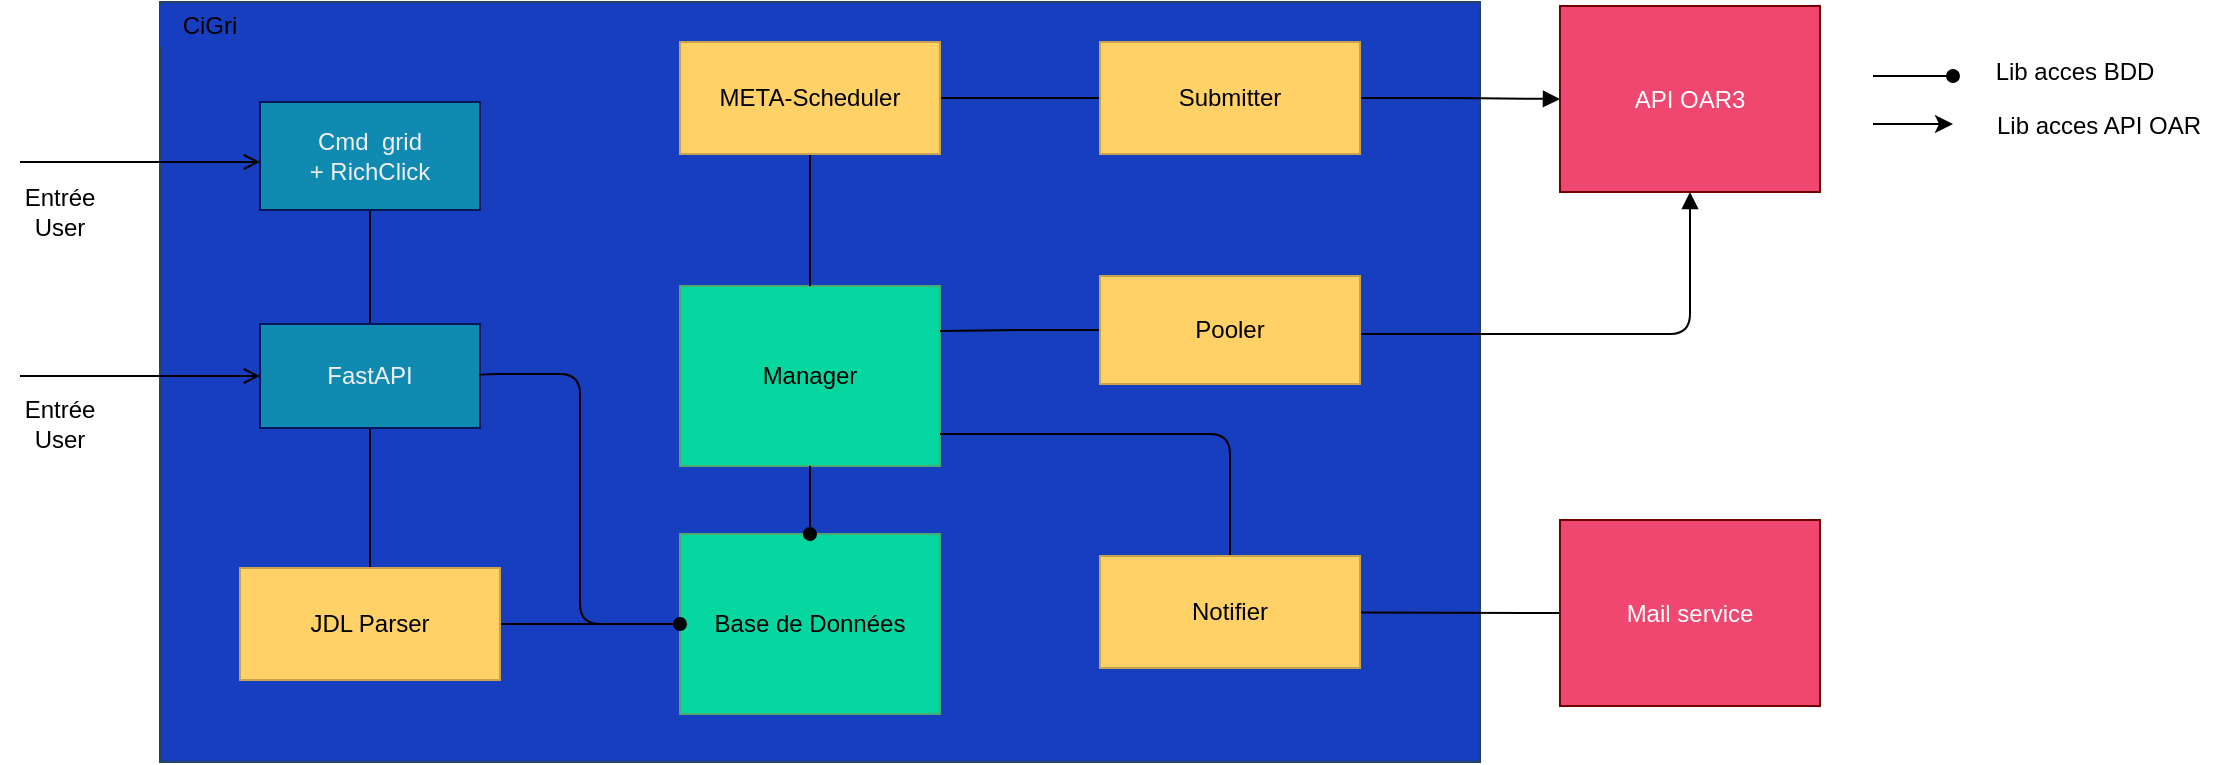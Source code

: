<mxfile>
    <diagram name="Page-1" id="lX3twSQKGP3NPyZ5zAtj">
        <mxGraphModel dx="2000" dy="793" grid="1" gridSize="10" guides="1" tooltips="1" connect="1" arrows="1" fold="1" page="1" pageScale="1" pageWidth="827" pageHeight="1169" math="0" shadow="0">
            <root>
                <mxCell id="0"/>
                <mxCell id="1" parent="0"/>
                <mxCell id="27" value="" style="rounded=0;whiteSpace=wrap;html=1;fillColor=#173EBF;strokeColor=#23445d;" parent="1" vertex="1">
                    <mxGeometry x="-490" y="394" width="660" height="380" as="geometry"/>
                </mxCell>
                <mxCell id="10" style="edgeStyle=none;html=1;" parent="1" edge="1">
                    <mxGeometry relative="1" as="geometry">
                        <mxPoint x="274.377" y="452.668" as="sourcePoint"/>
                    </mxGeometry>
                </mxCell>
                <mxCell id="102" style="edgeStyle=none;html=1;exitX=0.5;exitY=0;exitDx=0;exitDy=0;entryX=0.5;entryY=1;entryDx=0;entryDy=0;endArrow=none;endFill=0;" parent="1" source="29" target="47" edge="1">
                    <mxGeometry relative="1" as="geometry"/>
                </mxCell>
                <mxCell id="29" value="&lt;span style=&quot;color: rgb(240, 240, 240);&quot;&gt;Cmd&amp;nbsp; grid&lt;/span&gt;&lt;br style=&quot;color: rgb(240, 240, 240);&quot;&gt;&lt;span style=&quot;color: rgb(240, 240, 240);&quot;&gt;+&amp;nbsp;RichClick&lt;/span&gt;" style="rounded=0;whiteSpace=wrap;html=1;fillColor=#118ab2;fontColor=#ffffff;strokeColor=#0A1657;" parent="1" vertex="1">
                    <mxGeometry x="-440" y="444" width="110" height="54" as="geometry"/>
                </mxCell>
                <mxCell id="30" value="&lt;font color=&quot;#000000&quot;&gt;Manager&lt;br&gt;&lt;/font&gt;" style="rounded=0;whiteSpace=wrap;html=1;fillColor=#06d6a0;fontColor=#ffffff;strokeColor=#4ca974;" parent="1" vertex="1">
                    <mxGeometry x="-230" y="536" width="130" height="90" as="geometry"/>
                </mxCell>
                <mxCell id="53" style="edgeStyle=orthogonalEdgeStyle;html=1;fontColor=#000000;endArrow=none;endFill=0;" parent="1" source="31" target="52" edge="1">
                    <mxGeometry relative="1" as="geometry"/>
                </mxCell>
                <mxCell id="96" style="edgeStyle=orthogonalEdgeStyle;html=1;exitX=0.5;exitY=1;exitDx=0;exitDy=0;endArrow=none;endFill=0;" parent="1" source="31" target="30" edge="1">
                    <mxGeometry relative="1" as="geometry"/>
                </mxCell>
                <mxCell id="31" value="&lt;font color=&quot;#000000&quot;&gt;META-Scheduler&lt;/font&gt;" style="rounded=0;whiteSpace=wrap;html=1;fillColor=#ffd166;fontColor=#ffffff;strokeColor=#C7A350;" parent="1" vertex="1">
                    <mxGeometry x="-230" y="414" width="130" height="56" as="geometry"/>
                </mxCell>
                <mxCell id="42" value="" style="endArrow=open;html=1;endFill=0;" parent="1" edge="1">
                    <mxGeometry width="50" height="50" relative="1" as="geometry">
                        <mxPoint x="-560" y="474" as="sourcePoint"/>
                        <mxPoint x="-440" y="474" as="targetPoint"/>
                    </mxGeometry>
                </mxCell>
                <mxCell id="43" value="Entrée&lt;br&gt;User" style="text;html=1;strokeColor=none;fillColor=none;align=center;verticalAlign=middle;whiteSpace=wrap;rounded=0;" parent="1" vertex="1">
                    <mxGeometry x="-570" y="484" width="60" height="30" as="geometry"/>
                </mxCell>
                <mxCell id="44" value="" style="endArrow=open;html=1;endFill=0;" parent="1" edge="1">
                    <mxGeometry width="50" height="50" relative="1" as="geometry">
                        <mxPoint x="-560" y="581" as="sourcePoint"/>
                        <mxPoint x="-440" y="581" as="targetPoint"/>
                    </mxGeometry>
                </mxCell>
                <mxCell id="45" value="Entrée&lt;br&gt;User" style="text;html=1;strokeColor=none;fillColor=none;align=center;verticalAlign=middle;whiteSpace=wrap;rounded=0;" parent="1" vertex="1">
                    <mxGeometry x="-570" y="590" width="60" height="30" as="geometry"/>
                </mxCell>
                <mxCell id="103" style="edgeStyle=none;html=1;exitX=0.5;exitY=0;exitDx=0;exitDy=0;entryX=0.5;entryY=1;entryDx=0;entryDy=0;endArrow=none;endFill=0;" parent="1" source="47" target="85" edge="1">
                    <mxGeometry relative="1" as="geometry"/>
                </mxCell>
                <mxCell id="47" value="&lt;font color=&quot;#f0f0f0&quot;&gt;FastAPI&lt;/font&gt;" style="rounded=0;whiteSpace=wrap;html=1;fillColor=#118ab2;fontColor=#ffffff;strokeColor=#0A1657;" parent="1" vertex="1">
                    <mxGeometry x="-440" y="555" width="110" height="52" as="geometry"/>
                </mxCell>
                <mxCell id="74" style="edgeStyle=orthogonalEdgeStyle;html=1;fontColor=#FFFFFF;endArrow=block;endFill=1;" parent="1" source="52" target="73" edge="1">
                    <mxGeometry relative="1" as="geometry"/>
                </mxCell>
                <mxCell id="52" value="&lt;font color=&quot;#000000&quot;&gt;Submitter&lt;/font&gt;" style="rounded=0;whiteSpace=wrap;html=1;fillColor=#ffd166;fontColor=#ffffff;strokeColor=#C7A350;" parent="1" vertex="1">
                    <mxGeometry x="-20" y="414" width="130" height="56" as="geometry"/>
                </mxCell>
                <mxCell id="58" style="edgeStyle=orthogonalEdgeStyle;html=1;fontColor=#000000;endArrow=none;endFill=0;entryX=1;entryY=0.25;entryDx=0;entryDy=0;" parent="1" source="54" target="30" edge="1">
                    <mxGeometry relative="1" as="geometry"/>
                </mxCell>
                <mxCell id="59" style="edgeStyle=orthogonalEdgeStyle;html=1;fontColor=#000000;endArrow=none;endFill=0;" parent="1" source="30" target="57" edge="1">
                    <mxGeometry relative="1" as="geometry">
                        <Array as="points">
                            <mxPoint x="45" y="610"/>
                        </Array>
                    </mxGeometry>
                </mxCell>
                <mxCell id="75" style="edgeStyle=orthogonalEdgeStyle;html=1;entryX=0.5;entryY=1;entryDx=0;entryDy=0;fontColor=#FFFFFF;endArrow=block;endFill=1;" parent="1" source="54" target="73" edge="1">
                    <mxGeometry relative="1" as="geometry">
                        <Array as="points">
                            <mxPoint x="275" y="560"/>
                        </Array>
                    </mxGeometry>
                </mxCell>
                <mxCell id="54" value="Pooler" style="whiteSpace=wrap;html=1;fillColor=#FFD166;strokeColor=#C7A350;fontColor=#000000;" parent="1" vertex="1">
                    <mxGeometry x="-20" y="531" width="130" height="54" as="geometry"/>
                </mxCell>
                <mxCell id="111" style="edgeStyle=none;html=1;entryX=0;entryY=0.5;entryDx=0;entryDy=0;endArrow=none;endFill=0;" edge="1" parent="1" source="57" target="110">
                    <mxGeometry relative="1" as="geometry"/>
                </mxCell>
                <mxCell id="57" value="Notifier" style="whiteSpace=wrap;html=1;fillColor=#FFD166;strokeColor=#C7A350;fontColor=#000000;" parent="1" vertex="1">
                    <mxGeometry x="-20" y="671" width="130" height="56" as="geometry"/>
                </mxCell>
                <mxCell id="73" value="&lt;font&gt;API OAR3&lt;/font&gt;" style="rounded=0;whiteSpace=wrap;html=1;fillColor=#EF476F;fontColor=#FFFFFF;strokeColor=#6F0000;" parent="1" vertex="1">
                    <mxGeometry x="210" y="396" width="130" height="93" as="geometry"/>
                </mxCell>
                <mxCell id="109" style="edgeStyle=none;html=1;exitX=1;exitY=0.5;exitDx=0;exitDy=0;entryX=0;entryY=0.5;entryDx=0;entryDy=0;endArrow=none;endFill=0;" parent="1" source="85" target="99" edge="1">
                    <mxGeometry relative="1" as="geometry"/>
                </mxCell>
                <mxCell id="85" value="&lt;font color=&quot;#000000&quot;&gt;JDL Parser&lt;/font&gt;" style="rounded=0;whiteSpace=wrap;html=1;fillColor=#ffd166;fontColor=#ffffff;strokeColor=#C7A350;" parent="1" vertex="1">
                    <mxGeometry x="-450" y="677" width="130" height="56" as="geometry"/>
                </mxCell>
                <mxCell id="87" style="edgeStyle=orthogonalEdgeStyle;html=1;fontColor=#000000;endArrow=oval;endFill=1;" parent="1" edge="1">
                    <mxGeometry relative="1" as="geometry">
                        <mxPoint x="366.5" y="431" as="sourcePoint"/>
                        <mxPoint x="406.5" y="431" as="targetPoint"/>
                        <Array as="points">
                            <mxPoint x="406.5" y="431"/>
                        </Array>
                    </mxGeometry>
                </mxCell>
                <mxCell id="88" style="edgeStyle=orthogonalEdgeStyle;html=1;fontColor=#000000;endArrow=classic;endFill=1;" parent="1" edge="1">
                    <mxGeometry relative="1" as="geometry">
                        <mxPoint x="366.5" y="455" as="sourcePoint"/>
                        <mxPoint x="406.5" y="455" as="targetPoint"/>
                        <Array as="points">
                            <mxPoint x="406.5" y="455"/>
                        </Array>
                    </mxGeometry>
                </mxCell>
                <mxCell id="89" value="Lib acces BDD" style="text;html=1;align=center;verticalAlign=middle;resizable=0;points=[];autosize=1;strokeColor=none;fillColor=none;" parent="1" vertex="1">
                    <mxGeometry x="416.5" y="414" width="100" height="30" as="geometry"/>
                </mxCell>
                <mxCell id="90" value="Lib acces API OAR" style="text;html=1;align=center;verticalAlign=middle;resizable=0;points=[];autosize=1;strokeColor=none;fillColor=none;" parent="1" vertex="1">
                    <mxGeometry x="413.5" y="441" width="130" height="30" as="geometry"/>
                </mxCell>
                <mxCell id="92" value="CiGri" style="rounded=0;whiteSpace=wrap;html=1;fillColor=#173EBF;strokeColor=none;" parent="1" vertex="1">
                    <mxGeometry x="-490" y="396" width="50" height="20" as="geometry"/>
                </mxCell>
                <mxCell id="99" value="&lt;font color=&quot;#000000&quot;&gt;Base de Données&lt;/font&gt;" style="rounded=0;whiteSpace=wrap;html=1;fillColor=#06d6a0;fontColor=#ffffff;strokeColor=#4ca974;" parent="1" vertex="1">
                    <mxGeometry x="-230" y="660" width="130" height="90" as="geometry"/>
                </mxCell>
                <mxCell id="100" style="edgeStyle=orthogonalEdgeStyle;html=1;endArrow=oval;endFill=1;" parent="1" source="30" target="99" edge="1">
                    <mxGeometry relative="1" as="geometry"/>
                </mxCell>
                <mxCell id="107" style="edgeStyle=orthogonalEdgeStyle;html=1;fontColor=#000000;endArrow=oval;endFill=1;exitX=1;exitY=0.5;exitDx=0;exitDy=0;entryX=0;entryY=0.5;entryDx=0;entryDy=0;" parent="1" source="47" target="99" edge="1">
                    <mxGeometry relative="1" as="geometry">
                        <mxPoint x="-230" y="700" as="targetPoint"/>
                        <Array as="points">
                            <mxPoint x="-330" y="580"/>
                            <mxPoint x="-280" y="580"/>
                            <mxPoint x="-280" y="705"/>
                        </Array>
                        <mxPoint x="-310" y="482" as="sourcePoint"/>
                    </mxGeometry>
                </mxCell>
                <mxCell id="110" value="&lt;font&gt;Mail service&lt;/font&gt;" style="rounded=0;whiteSpace=wrap;html=1;fillColor=#EF476F;fontColor=#FFFFFF;strokeColor=#6F0000;" vertex="1" parent="1">
                    <mxGeometry x="210" y="653" width="130" height="93" as="geometry"/>
                </mxCell>
            </root>
        </mxGraphModel>
    </diagram>
</mxfile>
